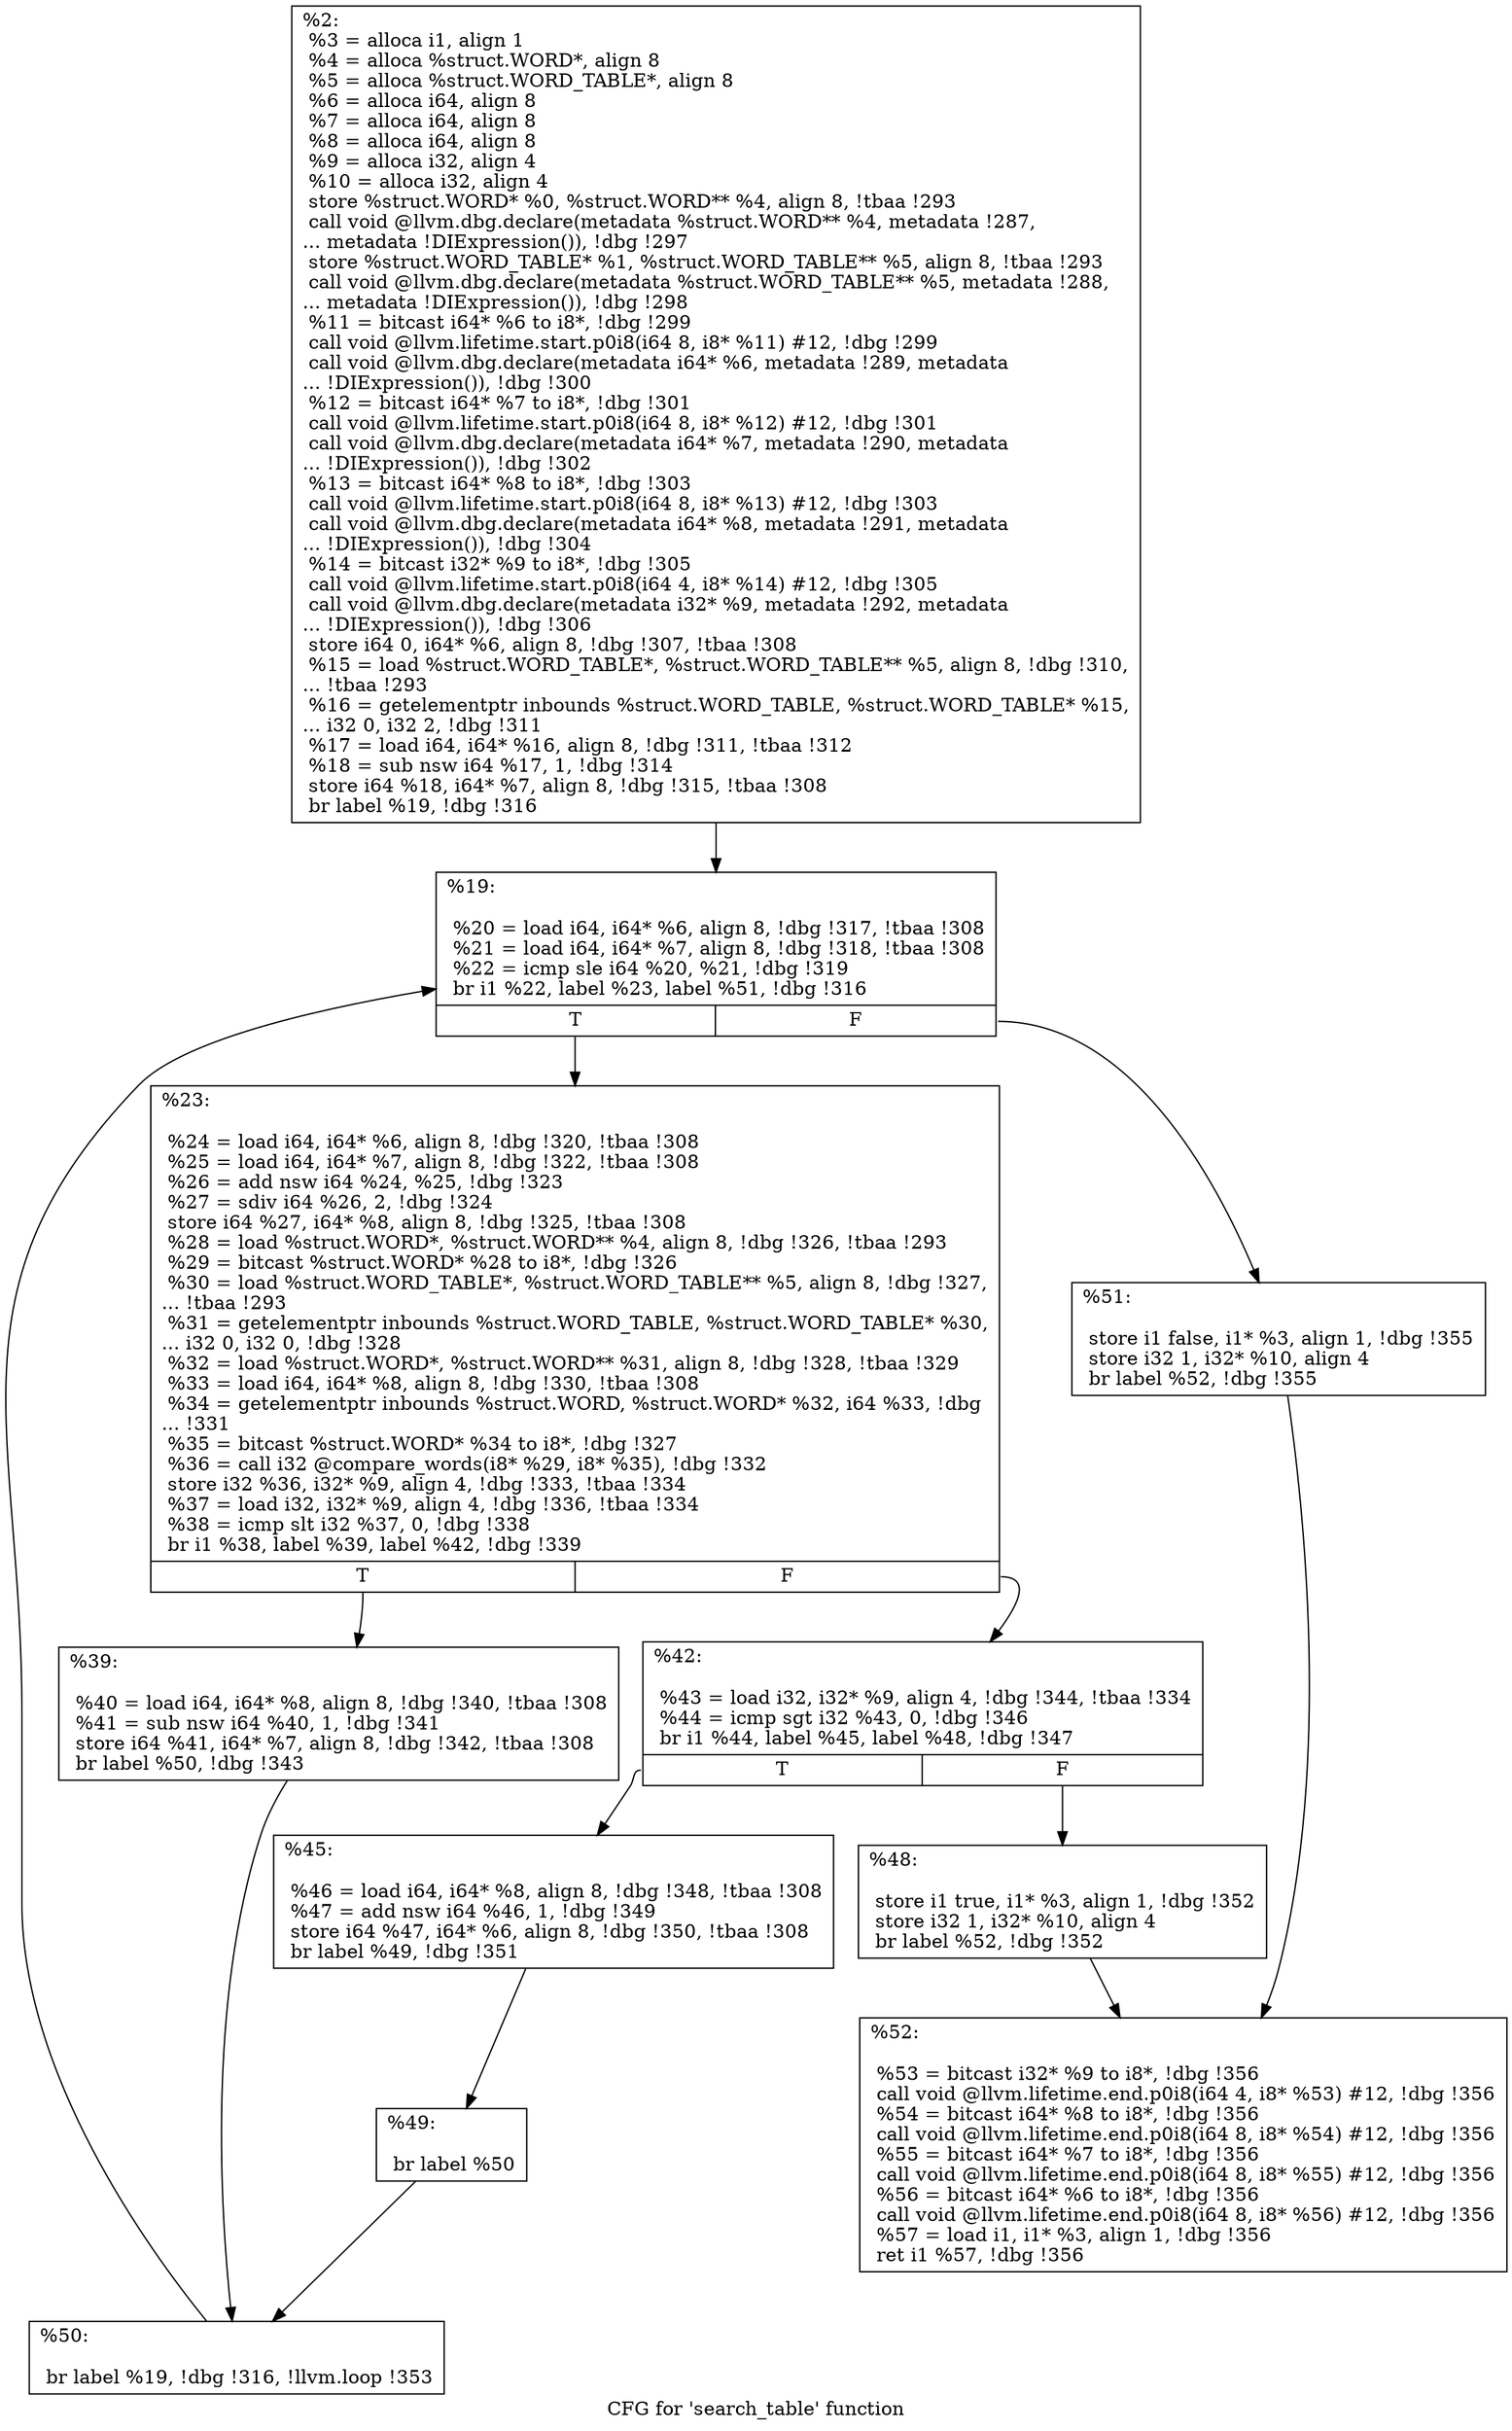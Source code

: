 digraph "CFG for 'search_table' function" {
	label="CFG for 'search_table' function";

	Node0x22d1c20 [shape=record,label="{%2:\l  %3 = alloca i1, align 1\l  %4 = alloca %struct.WORD*, align 8\l  %5 = alloca %struct.WORD_TABLE*, align 8\l  %6 = alloca i64, align 8\l  %7 = alloca i64, align 8\l  %8 = alloca i64, align 8\l  %9 = alloca i32, align 4\l  %10 = alloca i32, align 4\l  store %struct.WORD* %0, %struct.WORD** %4, align 8, !tbaa !293\l  call void @llvm.dbg.declare(metadata %struct.WORD** %4, metadata !287,\l... metadata !DIExpression()), !dbg !297\l  store %struct.WORD_TABLE* %1, %struct.WORD_TABLE** %5, align 8, !tbaa !293\l  call void @llvm.dbg.declare(metadata %struct.WORD_TABLE** %5, metadata !288,\l... metadata !DIExpression()), !dbg !298\l  %11 = bitcast i64* %6 to i8*, !dbg !299\l  call void @llvm.lifetime.start.p0i8(i64 8, i8* %11) #12, !dbg !299\l  call void @llvm.dbg.declare(metadata i64* %6, metadata !289, metadata\l... !DIExpression()), !dbg !300\l  %12 = bitcast i64* %7 to i8*, !dbg !301\l  call void @llvm.lifetime.start.p0i8(i64 8, i8* %12) #12, !dbg !301\l  call void @llvm.dbg.declare(metadata i64* %7, metadata !290, metadata\l... !DIExpression()), !dbg !302\l  %13 = bitcast i64* %8 to i8*, !dbg !303\l  call void @llvm.lifetime.start.p0i8(i64 8, i8* %13) #12, !dbg !303\l  call void @llvm.dbg.declare(metadata i64* %8, metadata !291, metadata\l... !DIExpression()), !dbg !304\l  %14 = bitcast i32* %9 to i8*, !dbg !305\l  call void @llvm.lifetime.start.p0i8(i64 4, i8* %14) #12, !dbg !305\l  call void @llvm.dbg.declare(metadata i32* %9, metadata !292, metadata\l... !DIExpression()), !dbg !306\l  store i64 0, i64* %6, align 8, !dbg !307, !tbaa !308\l  %15 = load %struct.WORD_TABLE*, %struct.WORD_TABLE** %5, align 8, !dbg !310,\l... !tbaa !293\l  %16 = getelementptr inbounds %struct.WORD_TABLE, %struct.WORD_TABLE* %15,\l... i32 0, i32 2, !dbg !311\l  %17 = load i64, i64* %16, align 8, !dbg !311, !tbaa !312\l  %18 = sub nsw i64 %17, 1, !dbg !314\l  store i64 %18, i64* %7, align 8, !dbg !315, !tbaa !308\l  br label %19, !dbg !316\l}"];
	Node0x22d1c20 -> Node0x22d2090;
	Node0x22d2090 [shape=record,label="{%19:\l\l  %20 = load i64, i64* %6, align 8, !dbg !317, !tbaa !308\l  %21 = load i64, i64* %7, align 8, !dbg !318, !tbaa !308\l  %22 = icmp sle i64 %20, %21, !dbg !319\l  br i1 %22, label %23, label %51, !dbg !316\l|{<s0>T|<s1>F}}"];
	Node0x22d2090:s0 -> Node0x22d20e0;
	Node0x22d2090:s1 -> Node0x22d2310;
	Node0x22d20e0 [shape=record,label="{%23:\l\l  %24 = load i64, i64* %6, align 8, !dbg !320, !tbaa !308\l  %25 = load i64, i64* %7, align 8, !dbg !322, !tbaa !308\l  %26 = add nsw i64 %24, %25, !dbg !323\l  %27 = sdiv i64 %26, 2, !dbg !324\l  store i64 %27, i64* %8, align 8, !dbg !325, !tbaa !308\l  %28 = load %struct.WORD*, %struct.WORD** %4, align 8, !dbg !326, !tbaa !293\l  %29 = bitcast %struct.WORD* %28 to i8*, !dbg !326\l  %30 = load %struct.WORD_TABLE*, %struct.WORD_TABLE** %5, align 8, !dbg !327,\l... !tbaa !293\l  %31 = getelementptr inbounds %struct.WORD_TABLE, %struct.WORD_TABLE* %30,\l... i32 0, i32 0, !dbg !328\l  %32 = load %struct.WORD*, %struct.WORD** %31, align 8, !dbg !328, !tbaa !329\l  %33 = load i64, i64* %8, align 8, !dbg !330, !tbaa !308\l  %34 = getelementptr inbounds %struct.WORD, %struct.WORD* %32, i64 %33, !dbg\l... !331\l  %35 = bitcast %struct.WORD* %34 to i8*, !dbg !327\l  %36 = call i32 @compare_words(i8* %29, i8* %35), !dbg !332\l  store i32 %36, i32* %9, align 4, !dbg !333, !tbaa !334\l  %37 = load i32, i32* %9, align 4, !dbg !336, !tbaa !334\l  %38 = icmp slt i32 %37, 0, !dbg !338\l  br i1 %38, label %39, label %42, !dbg !339\l|{<s0>T|<s1>F}}"];
	Node0x22d20e0:s0 -> Node0x22d2130;
	Node0x22d20e0:s1 -> Node0x22d2180;
	Node0x22d2130 [shape=record,label="{%39:\l\l  %40 = load i64, i64* %8, align 8, !dbg !340, !tbaa !308\l  %41 = sub nsw i64 %40, 1, !dbg !341\l  store i64 %41, i64* %7, align 8, !dbg !342, !tbaa !308\l  br label %50, !dbg !343\l}"];
	Node0x22d2130 -> Node0x22d22c0;
	Node0x22d2180 [shape=record,label="{%42:\l\l  %43 = load i32, i32* %9, align 4, !dbg !344, !tbaa !334\l  %44 = icmp sgt i32 %43, 0, !dbg !346\l  br i1 %44, label %45, label %48, !dbg !347\l|{<s0>T|<s1>F}}"];
	Node0x22d2180:s0 -> Node0x22d21d0;
	Node0x22d2180:s1 -> Node0x22d2220;
	Node0x22d21d0 [shape=record,label="{%45:\l\l  %46 = load i64, i64* %8, align 8, !dbg !348, !tbaa !308\l  %47 = add nsw i64 %46, 1, !dbg !349\l  store i64 %47, i64* %6, align 8, !dbg !350, !tbaa !308\l  br label %49, !dbg !351\l}"];
	Node0x22d21d0 -> Node0x22d2270;
	Node0x22d2220 [shape=record,label="{%48:\l\l  store i1 true, i1* %3, align 1, !dbg !352\l  store i32 1, i32* %10, align 4\l  br label %52, !dbg !352\l}"];
	Node0x22d2220 -> Node0x22d2360;
	Node0x22d2270 [shape=record,label="{%49:\l\l  br label %50\l}"];
	Node0x22d2270 -> Node0x22d22c0;
	Node0x22d22c0 [shape=record,label="{%50:\l\l  br label %19, !dbg !316, !llvm.loop !353\l}"];
	Node0x22d22c0 -> Node0x22d2090;
	Node0x22d2310 [shape=record,label="{%51:\l\l  store i1 false, i1* %3, align 1, !dbg !355\l  store i32 1, i32* %10, align 4\l  br label %52, !dbg !355\l}"];
	Node0x22d2310 -> Node0x22d2360;
	Node0x22d2360 [shape=record,label="{%52:\l\l  %53 = bitcast i32* %9 to i8*, !dbg !356\l  call void @llvm.lifetime.end.p0i8(i64 4, i8* %53) #12, !dbg !356\l  %54 = bitcast i64* %8 to i8*, !dbg !356\l  call void @llvm.lifetime.end.p0i8(i64 8, i8* %54) #12, !dbg !356\l  %55 = bitcast i64* %7 to i8*, !dbg !356\l  call void @llvm.lifetime.end.p0i8(i64 8, i8* %55) #12, !dbg !356\l  %56 = bitcast i64* %6 to i8*, !dbg !356\l  call void @llvm.lifetime.end.p0i8(i64 8, i8* %56) #12, !dbg !356\l  %57 = load i1, i1* %3, align 1, !dbg !356\l  ret i1 %57, !dbg !356\l}"];
}
